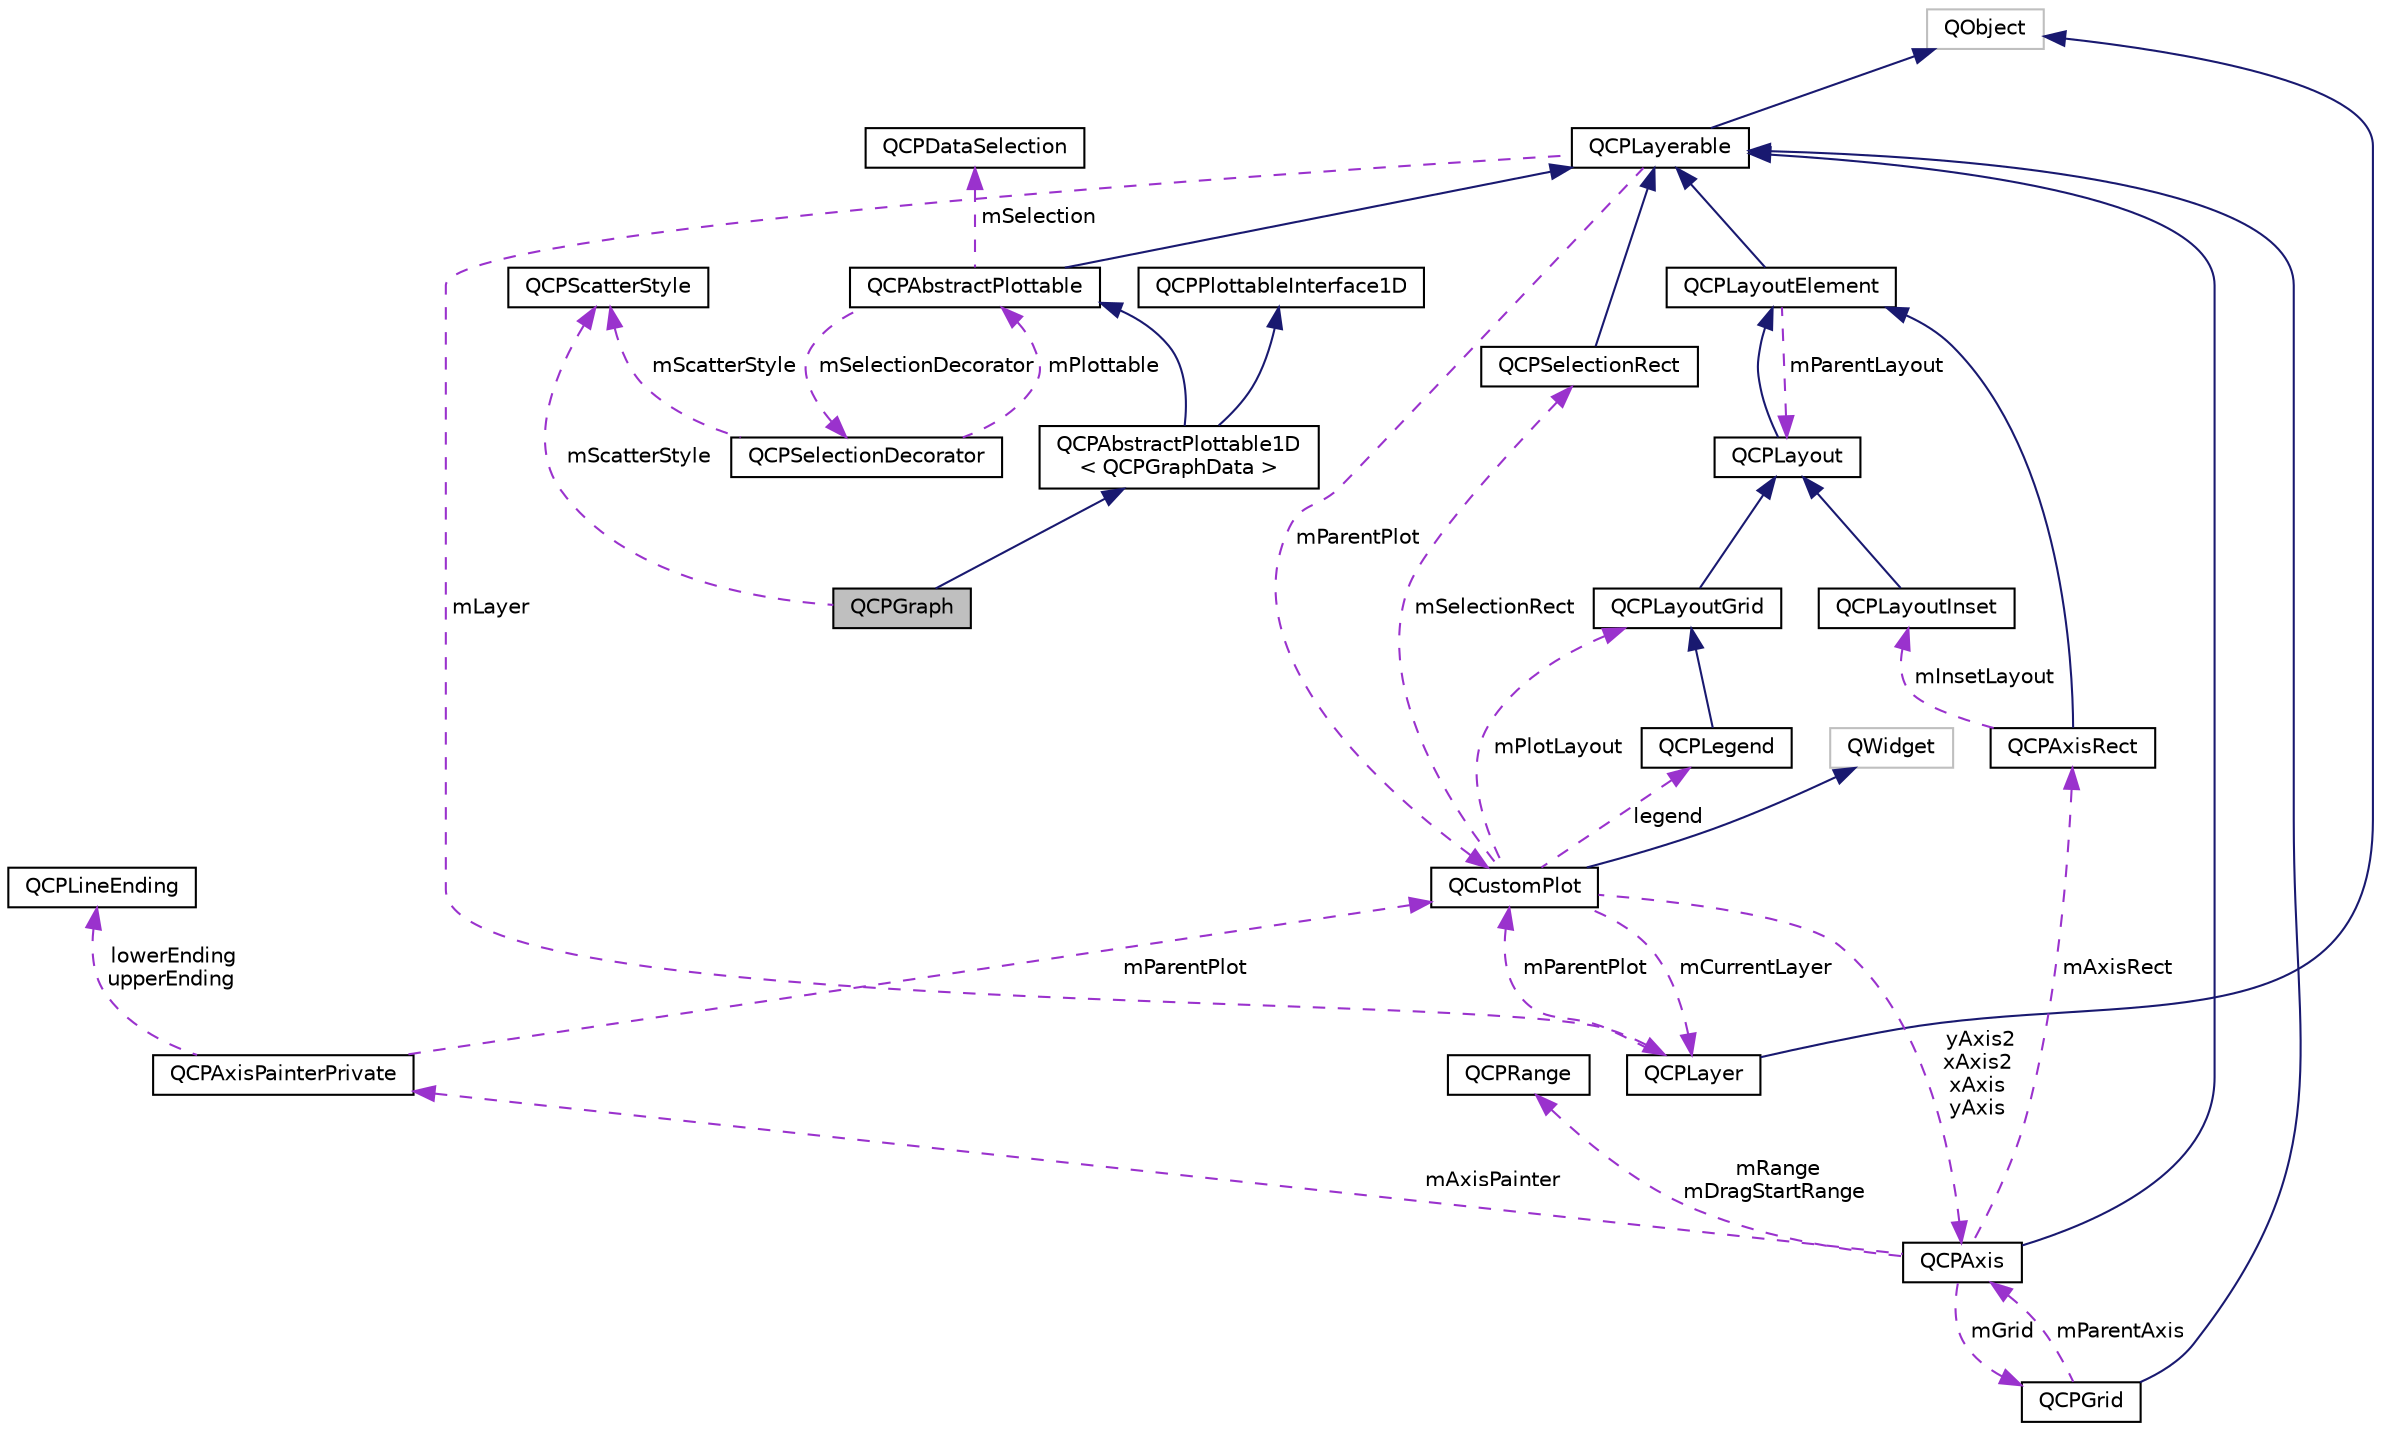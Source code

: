 digraph "QCPGraph"
{
  edge [fontname="Helvetica",fontsize="10",labelfontname="Helvetica",labelfontsize="10"];
  node [fontname="Helvetica",fontsize="10",shape=record];
  Node6 [label="QCPGraph",height=0.2,width=0.4,color="black", fillcolor="grey75", style="filled", fontcolor="black"];
  Node7 -> Node6 [dir="back",color="midnightblue",fontsize="10",style="solid",fontname="Helvetica"];
  Node7 [label="QCPAbstractPlottable1D\l\< QCPGraphData \>",height=0.2,width=0.4,color="black", fillcolor="white", style="filled",URL="$classQCPAbstractPlottable1D.html"];
  Node8 -> Node7 [dir="back",color="midnightblue",fontsize="10",style="solid",fontname="Helvetica"];
  Node8 [label="QCPAbstractPlottable",height=0.2,width=0.4,color="black", fillcolor="white", style="filled",URL="$classQCPAbstractPlottable.html",tooltip="The abstract base class for all data representing objects in a plot. "];
  Node9 -> Node8 [dir="back",color="midnightblue",fontsize="10",style="solid",fontname="Helvetica"];
  Node9 [label="QCPLayerable",height=0.2,width=0.4,color="black", fillcolor="white", style="filled",URL="$classQCPLayerable.html",tooltip="Base class for all drawable objects. "];
  Node10 -> Node9 [dir="back",color="midnightblue",fontsize="10",style="solid",fontname="Helvetica"];
  Node10 [label="QObject",height=0.2,width=0.4,color="grey75", fillcolor="white", style="filled"];
  Node11 -> Node9 [dir="back",color="darkorchid3",fontsize="10",style="dashed",label=" mLayer" ,fontname="Helvetica"];
  Node11 [label="QCPLayer",height=0.2,width=0.4,color="black", fillcolor="white", style="filled",URL="$classQCPLayer.html",tooltip="A layer that may contain objects, to control the rendering order. "];
  Node10 -> Node11 [dir="back",color="midnightblue",fontsize="10",style="solid",fontname="Helvetica"];
  Node12 -> Node11 [dir="back",color="darkorchid3",fontsize="10",style="dashed",label=" mParentPlot" ,fontname="Helvetica"];
  Node12 [label="QCustomPlot",height=0.2,width=0.4,color="black", fillcolor="white", style="filled",URL="$classQCustomPlot.html",tooltip="The central class of the library. This is the QWidget which displays the plot and interacts with the ..."];
  Node13 -> Node12 [dir="back",color="midnightblue",fontsize="10",style="solid",fontname="Helvetica"];
  Node13 [label="QWidget",height=0.2,width=0.4,color="grey75", fillcolor="white", style="filled"];
  Node11 -> Node12 [dir="back",color="darkorchid3",fontsize="10",style="dashed",label=" mCurrentLayer" ,fontname="Helvetica"];
  Node14 -> Node12 [dir="back",color="darkorchid3",fontsize="10",style="dashed",label=" mPlotLayout" ,fontname="Helvetica"];
  Node14 [label="QCPLayoutGrid",height=0.2,width=0.4,color="black", fillcolor="white", style="filled",URL="$classQCPLayoutGrid.html",tooltip="A layout that arranges child elements in a grid. "];
  Node15 -> Node14 [dir="back",color="midnightblue",fontsize="10",style="solid",fontname="Helvetica"];
  Node15 [label="QCPLayout",height=0.2,width=0.4,color="black", fillcolor="white", style="filled",URL="$classQCPLayout.html",tooltip="The abstract base class for layouts. "];
  Node16 -> Node15 [dir="back",color="midnightblue",fontsize="10",style="solid",fontname="Helvetica"];
  Node16 [label="QCPLayoutElement",height=0.2,width=0.4,color="black", fillcolor="white", style="filled",URL="$classQCPLayoutElement.html",tooltip="The abstract base class for all objects that form the layout system. "];
  Node9 -> Node16 [dir="back",color="midnightblue",fontsize="10",style="solid",fontname="Helvetica"];
  Node15 -> Node16 [dir="back",color="darkorchid3",fontsize="10",style="dashed",label=" mParentLayout" ,fontname="Helvetica"];
  Node17 -> Node12 [dir="back",color="darkorchid3",fontsize="10",style="dashed",label=" mSelectionRect" ,fontname="Helvetica"];
  Node17 [label="QCPSelectionRect",height=0.2,width=0.4,color="black", fillcolor="white", style="filled",URL="$classQCPSelectionRect.html",tooltip="Provides rect/rubber-band data selection and range zoom interaction. "];
  Node9 -> Node17 [dir="back",color="midnightblue",fontsize="10",style="solid",fontname="Helvetica"];
  Node18 -> Node12 [dir="back",color="darkorchid3",fontsize="10",style="dashed",label=" yAxis2\nxAxis2\nxAxis\nyAxis" ,fontname="Helvetica"];
  Node18 [label="QCPAxis",height=0.2,width=0.4,color="black", fillcolor="white", style="filled",URL="$classQCPAxis.html",tooltip="Manages a single axis inside a QCustomPlot. "];
  Node9 -> Node18 [dir="back",color="midnightblue",fontsize="10",style="solid",fontname="Helvetica"];
  Node19 -> Node18 [dir="back",color="darkorchid3",fontsize="10",style="dashed",label=" mRange\nmDragStartRange" ,fontname="Helvetica"];
  Node19 [label="QCPRange",height=0.2,width=0.4,color="black", fillcolor="white", style="filled",URL="$classQCPRange.html",tooltip="Represents the range an axis is encompassing. "];
  Node20 -> Node18 [dir="back",color="darkorchid3",fontsize="10",style="dashed",label=" mAxisPainter" ,fontname="Helvetica"];
  Node20 [label="QCPAxisPainterPrivate",height=0.2,width=0.4,color="black", fillcolor="white", style="filled",URL="$classQCPAxisPainterPrivate.html"];
  Node21 -> Node20 [dir="back",color="darkorchid3",fontsize="10",style="dashed",label=" lowerEnding\nupperEnding" ,fontname="Helvetica"];
  Node21 [label="QCPLineEnding",height=0.2,width=0.4,color="black", fillcolor="white", style="filled",URL="$classQCPLineEnding.html",tooltip="Handles the different ending decorations for line-like items. "];
  Node12 -> Node20 [dir="back",color="darkorchid3",fontsize="10",style="dashed",label=" mParentPlot" ,fontname="Helvetica"];
  Node22 -> Node18 [dir="back",color="darkorchid3",fontsize="10",style="dashed",label=" mGrid" ,fontname="Helvetica"];
  Node22 [label="QCPGrid",height=0.2,width=0.4,color="black", fillcolor="white", style="filled",URL="$classQCPGrid.html",tooltip="Responsible for drawing the grid of a QCPAxis. "];
  Node9 -> Node22 [dir="back",color="midnightblue",fontsize="10",style="solid",fontname="Helvetica"];
  Node18 -> Node22 [dir="back",color="darkorchid3",fontsize="10",style="dashed",label=" mParentAxis" ,fontname="Helvetica"];
  Node23 -> Node18 [dir="back",color="darkorchid3",fontsize="10",style="dashed",label=" mAxisRect" ,fontname="Helvetica"];
  Node23 [label="QCPAxisRect",height=0.2,width=0.4,color="black", fillcolor="white", style="filled",URL="$classQCPAxisRect.html",tooltip="Holds multiple axes and arranges them in a rectangular shape. "];
  Node16 -> Node23 [dir="back",color="midnightblue",fontsize="10",style="solid",fontname="Helvetica"];
  Node24 -> Node23 [dir="back",color="darkorchid3",fontsize="10",style="dashed",label=" mInsetLayout" ,fontname="Helvetica"];
  Node24 [label="QCPLayoutInset",height=0.2,width=0.4,color="black", fillcolor="white", style="filled",URL="$classQCPLayoutInset.html",tooltip="A layout that places child elements aligned to the border or arbitrarily positioned. "];
  Node15 -> Node24 [dir="back",color="midnightblue",fontsize="10",style="solid",fontname="Helvetica"];
  Node25 -> Node12 [dir="back",color="darkorchid3",fontsize="10",style="dashed",label=" legend" ,fontname="Helvetica"];
  Node25 [label="QCPLegend",height=0.2,width=0.4,color="black", fillcolor="white", style="filled",URL="$classQCPLegend.html",tooltip="Manages a legend inside a QCustomPlot. "];
  Node14 -> Node25 [dir="back",color="midnightblue",fontsize="10",style="solid",fontname="Helvetica"];
  Node12 -> Node9 [dir="back",color="darkorchid3",fontsize="10",style="dashed",label=" mParentPlot" ,fontname="Helvetica"];
  Node26 -> Node8 [dir="back",color="darkorchid3",fontsize="10",style="dashed",label=" mSelection" ,fontname="Helvetica"];
  Node26 [label="QCPDataSelection",height=0.2,width=0.4,color="black", fillcolor="white", style="filled",URL="$classQCPDataSelection.html",tooltip="Describes a data set by holding multiple QCPDataRange instances. "];
  Node27 -> Node8 [dir="back",color="darkorchid3",fontsize="10",style="dashed",label=" mSelectionDecorator" ,fontname="Helvetica"];
  Node27 [label="QCPSelectionDecorator",height=0.2,width=0.4,color="black", fillcolor="white", style="filled",URL="$classQCPSelectionDecorator.html",tooltip="Controls how a plottable&#39;s data selection is drawn. "];
  Node8 -> Node27 [dir="back",color="darkorchid3",fontsize="10",style="dashed",label=" mPlottable" ,fontname="Helvetica"];
  Node28 -> Node27 [dir="back",color="darkorchid3",fontsize="10",style="dashed",label=" mScatterStyle" ,fontname="Helvetica"];
  Node28 [label="QCPScatterStyle",height=0.2,width=0.4,color="black", fillcolor="white", style="filled",URL="$classQCPScatterStyle.html",tooltip="Represents the visual appearance of scatter points. "];
  Node29 -> Node7 [dir="back",color="midnightblue",fontsize="10",style="solid",fontname="Helvetica"];
  Node29 [label="QCPPlottableInterface1D",height=0.2,width=0.4,color="black", fillcolor="white", style="filled",URL="$classQCPPlottableInterface1D.html",tooltip="Defines an abstract interface for one-dimensional plottables. "];
  Node28 -> Node6 [dir="back",color="darkorchid3",fontsize="10",style="dashed",label=" mScatterStyle" ,fontname="Helvetica"];
}
